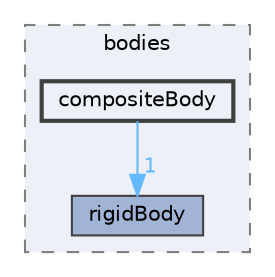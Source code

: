 digraph "src/rigidBodyDynamics/bodies/compositeBody"
{
 // LATEX_PDF_SIZE
  bgcolor="transparent";
  edge [fontname=Helvetica,fontsize=10,labelfontname=Helvetica,labelfontsize=10];
  node [fontname=Helvetica,fontsize=10,shape=box,height=0.2,width=0.4];
  compound=true
  subgraph clusterdir_01e6611f9f28701f695d48f798765437 {
    graph [ bgcolor="#edf0f7", pencolor="grey50", label="bodies", fontname=Helvetica,fontsize=10 style="filled,dashed", URL="dir_01e6611f9f28701f695d48f798765437.html",tooltip=""]
  dir_35dd5cd9890fdce6a1471825e6c7daa2 [label="rigidBody", fillcolor="#a2b4d6", color="grey25", style="filled", URL="dir_35dd5cd9890fdce6a1471825e6c7daa2.html",tooltip=""];
  dir_1e11307ab4a1bbb9c1cc5f4ee0cbc318 [label="compositeBody", fillcolor="#edf0f7", color="grey25", style="filled,bold", URL="dir_1e11307ab4a1bbb9c1cc5f4ee0cbc318.html",tooltip=""];
  }
  dir_1e11307ab4a1bbb9c1cc5f4ee0cbc318->dir_35dd5cd9890fdce6a1471825e6c7daa2 [headlabel="1", labeldistance=1.5 headhref="dir_000582_003348.html" href="dir_000582_003348.html" color="steelblue1" fontcolor="steelblue1"];
}
